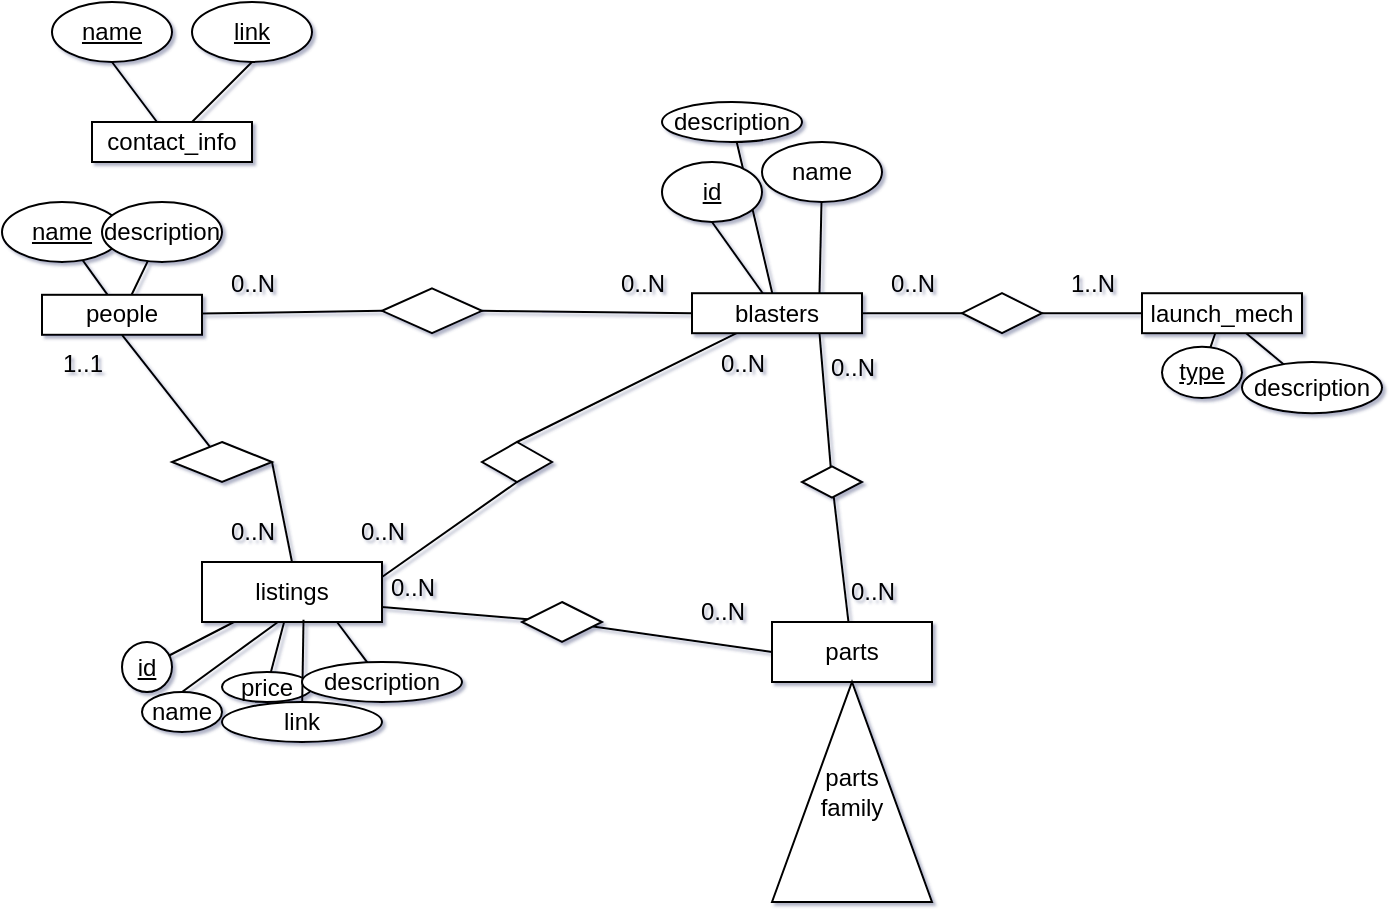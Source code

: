 <mxfile version="21.6.6" type="device">
  <diagram name="Page-1" id="jVRTwSANuptriIAOJ5WK">
    <mxGraphModel dx="794" dy="1524" grid="1" gridSize="10" guides="1" tooltips="1" connect="1" arrows="1" fold="1" page="1" pageScale="1" pageWidth="850" pageHeight="1100" math="0" shadow="1">
      <root>
        <mxCell id="0" />
        <mxCell id="1" parent="0" />
        <mxCell id="3hl7cFS-K8GNGfFw6mI9-3" value="" style="rounded=0;orthogonalLoop=1;jettySize=auto;html=1;endArrow=none;endFill=0;" parent="1" source="3hl7cFS-K8GNGfFw6mI9-1" target="3hl7cFS-K8GNGfFw6mI9-2" edge="1">
          <mxGeometry relative="1" as="geometry" />
        </mxCell>
        <mxCell id="7mRlxiWVUr4tO_FYAmdJ-11" value="" style="rounded=0;orthogonalLoop=1;jettySize=auto;html=1;endArrow=none;endFill=0;entryX=0;entryY=0.5;entryDx=0;entryDy=0;" parent="1" source="3hl7cFS-K8GNGfFw6mI9-1" target="7mRlxiWVUr4tO_FYAmdJ-9" edge="1">
          <mxGeometry relative="1" as="geometry" />
        </mxCell>
        <mxCell id="DZtyibXecPL0K3rIrzlG-8" style="rounded=0;orthogonalLoop=1;jettySize=auto;html=1;endArrow=none;endFill=0;" parent="1" source="3hl7cFS-K8GNGfFw6mI9-1" target="DZtyibXecPL0K3rIrzlG-9" edge="1">
          <mxGeometry relative="1" as="geometry">
            <mxPoint x="140" y="70" as="targetPoint" />
          </mxGeometry>
        </mxCell>
        <mxCell id="3hl7cFS-K8GNGfFw6mI9-1" value="people" style="rounded=0;whiteSpace=wrap;html=1;" parent="1" vertex="1">
          <mxGeometry x="30" y="106.4" width="80" height="20" as="geometry" />
        </mxCell>
        <mxCell id="3hl7cFS-K8GNGfFw6mI9-2" value="&lt;u&gt;name&lt;/u&gt;" style="ellipse;whiteSpace=wrap;html=1;rounded=0;" parent="1" vertex="1">
          <mxGeometry x="10" y="60" width="60" height="30" as="geometry" />
        </mxCell>
        <mxCell id="LDvFnLhQpbpHu-sAu5eW-1" style="rounded=0;orthogonalLoop=1;jettySize=auto;html=1;exitX=0.75;exitY=0;exitDx=0;exitDy=0;endArrow=none;endFill=0;" parent="1" source="7mRlxiWVUr4tO_FYAmdJ-6" target="LDvFnLhQpbpHu-sAu5eW-2" edge="1">
          <mxGeometry relative="1" as="geometry">
            <mxPoint x="470" y="180" as="targetPoint" />
          </mxGeometry>
        </mxCell>
        <mxCell id="DZtyibXecPL0K3rIrzlG-34" value="" style="rounded=0;orthogonalLoop=1;jettySize=auto;html=1;endArrow=none;endFill=0;entryX=0.5;entryY=0;entryDx=0;entryDy=0;" parent="1" source="7mRlxiWVUr4tO_FYAmdJ-6" target="DZtyibXecPL0K3rIrzlG-33" edge="1">
          <mxGeometry relative="1" as="geometry" />
        </mxCell>
        <mxCell id="Q97ecjHZX_WzcBAMWpsf-6" style="rounded=0;orthogonalLoop=1;jettySize=auto;html=1;entryX=0;entryY=0.5;entryDx=0;entryDy=0;endArrow=none;endFill=0;" parent="1" source="7mRlxiWVUr4tO_FYAmdJ-6" target="Q97ecjHZX_WzcBAMWpsf-5" edge="1">
          <mxGeometry relative="1" as="geometry" />
        </mxCell>
        <mxCell id="DftHSwd2Ka5qHWuFwskT-1" style="rounded=0;orthogonalLoop=1;jettySize=auto;html=1;endArrow=none;endFill=0;" edge="1" parent="1" source="7mRlxiWVUr4tO_FYAmdJ-6" target="DftHSwd2Ka5qHWuFwskT-2">
          <mxGeometry relative="1" as="geometry">
            <mxPoint x="370" y="20" as="targetPoint" />
          </mxGeometry>
        </mxCell>
        <mxCell id="7mRlxiWVUr4tO_FYAmdJ-6" value="blasters" style="rounded=0;whiteSpace=wrap;html=1;" parent="1" vertex="1">
          <mxGeometry x="355" y="105.61" width="85" height="20" as="geometry" />
        </mxCell>
        <mxCell id="7mRlxiWVUr4tO_FYAmdJ-8" value="" style="rounded=0;orthogonalLoop=1;jettySize=auto;html=1;endArrow=none;endFill=0;exitX=0.5;exitY=1;exitDx=0;exitDy=0;" parent="1" source="7mRlxiWVUr4tO_FYAmdJ-7" target="7mRlxiWVUr4tO_FYAmdJ-6" edge="1">
          <mxGeometry relative="1" as="geometry">
            <mxPoint x="447.438" y="190.003" as="sourcePoint" />
          </mxGeometry>
        </mxCell>
        <mxCell id="7mRlxiWVUr4tO_FYAmdJ-7" value="&lt;u&gt;id&lt;/u&gt;" style="ellipse;whiteSpace=wrap;html=1;" parent="1" vertex="1">
          <mxGeometry x="340" y="40" width="50" height="30" as="geometry" />
        </mxCell>
        <mxCell id="7mRlxiWVUr4tO_FYAmdJ-12" style="rounded=0;orthogonalLoop=1;jettySize=auto;html=1;entryX=0;entryY=0.5;entryDx=0;entryDy=0;endArrow=none;endFill=0;exitX=1;exitY=0.5;exitDx=0;exitDy=0;" parent="1" source="7mRlxiWVUr4tO_FYAmdJ-9" target="7mRlxiWVUr4tO_FYAmdJ-6" edge="1">
          <mxGeometry relative="1" as="geometry" />
        </mxCell>
        <mxCell id="7mRlxiWVUr4tO_FYAmdJ-9" value="" style="rhombus;whiteSpace=wrap;html=1;" parent="1" vertex="1">
          <mxGeometry x="200" y="103.22" width="50" height="22.39" as="geometry" />
        </mxCell>
        <mxCell id="7mRlxiWVUr4tO_FYAmdJ-10" style="edgeStyle=orthogonalEdgeStyle;rounded=0;orthogonalLoop=1;jettySize=auto;html=1;exitX=0.5;exitY=1;exitDx=0;exitDy=0;" parent="1" edge="1">
          <mxGeometry relative="1" as="geometry">
            <mxPoint x="100" y="70" as="sourcePoint" />
            <mxPoint x="100" y="70" as="targetPoint" />
          </mxGeometry>
        </mxCell>
        <mxCell id="7mRlxiWVUr4tO_FYAmdJ-14" value="0..N" style="text;html=1;align=center;verticalAlign=middle;resizable=0;points=[];autosize=1;strokeColor=none;fillColor=none;" parent="1" vertex="1">
          <mxGeometry x="305" y="85.61" width="50" height="30" as="geometry" />
        </mxCell>
        <mxCell id="7mRlxiWVUr4tO_FYAmdJ-15" value="0..N" style="text;html=1;align=center;verticalAlign=middle;resizable=0;points=[];autosize=1;strokeColor=none;fillColor=none;" parent="1" vertex="1">
          <mxGeometry x="110" y="85.61" width="50" height="30" as="geometry" />
        </mxCell>
        <mxCell id="LDvFnLhQpbpHu-sAu5eW-2" value="name" style="ellipse;whiteSpace=wrap;html=1;" parent="1" vertex="1">
          <mxGeometry x="390" y="30" width="60" height="30" as="geometry" />
        </mxCell>
        <mxCell id="DZtyibXecPL0K3rIrzlG-9" value="description" style="ellipse;whiteSpace=wrap;html=1;" parent="1" vertex="1">
          <mxGeometry x="60" y="60" width="60" height="30" as="geometry" />
        </mxCell>
        <mxCell id="DZtyibXecPL0K3rIrzlG-16" value="" style="rounded=0;orthogonalLoop=1;jettySize=auto;html=1;endArrow=none;endFill=0;" parent="1" source="DZtyibXecPL0K3rIrzlG-14" target="DZtyibXecPL0K3rIrzlG-15" edge="1">
          <mxGeometry relative="1" as="geometry" />
        </mxCell>
        <mxCell id="DZtyibXecPL0K3rIrzlG-18" value="" style="rounded=0;orthogonalLoop=1;jettySize=auto;html=1;endArrow=none;endFill=0;" parent="1" source="DZtyibXecPL0K3rIrzlG-14" target="DZtyibXecPL0K3rIrzlG-17" edge="1">
          <mxGeometry relative="1" as="geometry" />
        </mxCell>
        <mxCell id="DZtyibXecPL0K3rIrzlG-14" value="listings" style="whiteSpace=wrap;html=1;" parent="1" vertex="1">
          <mxGeometry x="110" y="240" width="90" height="30" as="geometry" />
        </mxCell>
        <mxCell id="DZtyibXecPL0K3rIrzlG-15" value="&lt;u&gt;id&lt;/u&gt;" style="ellipse;whiteSpace=wrap;html=1;" parent="1" vertex="1">
          <mxGeometry x="70" y="280" width="25" height="25" as="geometry" />
        </mxCell>
        <mxCell id="DZtyibXecPL0K3rIrzlG-17" value="price" style="ellipse;whiteSpace=wrap;html=1;" parent="1" vertex="1">
          <mxGeometry x="120" y="295" width="45" height="15" as="geometry" />
        </mxCell>
        <mxCell id="DZtyibXecPL0K3rIrzlG-22" style="rounded=0;orthogonalLoop=1;jettySize=auto;html=1;entryX=0.564;entryY=0.963;entryDx=0;entryDy=0;entryPerimeter=0;endArrow=none;endFill=0;" parent="1" source="DZtyibXecPL0K3rIrzlG-21" target="DZtyibXecPL0K3rIrzlG-14" edge="1">
          <mxGeometry relative="1" as="geometry" />
        </mxCell>
        <mxCell id="DZtyibXecPL0K3rIrzlG-21" value="link" style="ellipse;whiteSpace=wrap;html=1;" parent="1" vertex="1">
          <mxGeometry x="120" y="310" width="80" height="20" as="geometry" />
        </mxCell>
        <mxCell id="DZtyibXecPL0K3rIrzlG-24" style="rounded=0;orthogonalLoop=1;jettySize=auto;html=1;entryX=0.75;entryY=1;entryDx=0;entryDy=0;endArrow=none;endFill=0;" parent="1" source="DZtyibXecPL0K3rIrzlG-23" target="DZtyibXecPL0K3rIrzlG-14" edge="1">
          <mxGeometry relative="1" as="geometry" />
        </mxCell>
        <mxCell id="DZtyibXecPL0K3rIrzlG-23" value="description" style="ellipse;whiteSpace=wrap;html=1;" parent="1" vertex="1">
          <mxGeometry x="160" y="290" width="80" height="20" as="geometry" />
        </mxCell>
        <mxCell id="DZtyibXecPL0K3rIrzlG-30" style="rounded=0;orthogonalLoop=1;jettySize=auto;html=1;exitX=1;exitY=0.5;exitDx=0;exitDy=0;entryX=0.5;entryY=0;entryDx=0;entryDy=0;endArrow=none;endFill=0;" parent="1" source="DZtyibXecPL0K3rIrzlG-27" target="DZtyibXecPL0K3rIrzlG-14" edge="1">
          <mxGeometry relative="1" as="geometry" />
        </mxCell>
        <mxCell id="DftHSwd2Ka5qHWuFwskT-17" style="rounded=0;orthogonalLoop=1;jettySize=auto;html=1;entryX=0.5;entryY=1;entryDx=0;entryDy=0;endArrow=none;endFill=0;" edge="1" parent="1" source="DZtyibXecPL0K3rIrzlG-27" target="3hl7cFS-K8GNGfFw6mI9-1">
          <mxGeometry relative="1" as="geometry" />
        </mxCell>
        <mxCell id="DZtyibXecPL0K3rIrzlG-27" value="" style="rhombus;whiteSpace=wrap;html=1;" parent="1" vertex="1">
          <mxGeometry x="95" y="180" width="50" height="20" as="geometry" />
        </mxCell>
        <mxCell id="3MKL6M3v6x6dqjtd1o5H-1" style="rounded=0;orthogonalLoop=1;jettySize=auto;html=1;entryX=1;entryY=0.25;entryDx=0;entryDy=0;exitX=0.5;exitY=1;exitDx=0;exitDy=0;endArrow=none;endFill=0;" parent="1" source="DZtyibXecPL0K3rIrzlG-33" target="DZtyibXecPL0K3rIrzlG-14" edge="1">
          <mxGeometry relative="1" as="geometry" />
        </mxCell>
        <mxCell id="DZtyibXecPL0K3rIrzlG-33" value="" style="rhombus;whiteSpace=wrap;html=1;rounded=0;" parent="1" vertex="1">
          <mxGeometry x="250" y="180" width="35" height="20" as="geometry" />
        </mxCell>
        <mxCell id="3MKL6M3v6x6dqjtd1o5H-2" value="0..N" style="text;html=1;align=center;verticalAlign=middle;resizable=0;points=[];autosize=1;strokeColor=none;fillColor=none;" parent="1" vertex="1">
          <mxGeometry x="355" y="125.61" width="50" height="30" as="geometry" />
        </mxCell>
        <mxCell id="3MKL6M3v6x6dqjtd1o5H-3" value="0..N" style="text;html=1;align=center;verticalAlign=middle;resizable=0;points=[];autosize=1;strokeColor=none;fillColor=none;" parent="1" vertex="1">
          <mxGeometry x="175" y="210" width="50" height="30" as="geometry" />
        </mxCell>
        <mxCell id="d2FX3A2YHamCzMUw67bL-2" style="rounded=0;orthogonalLoop=1;jettySize=auto;html=1;entryX=0.422;entryY=1;entryDx=0;entryDy=0;entryPerimeter=0;endArrow=none;endFill=0;exitX=0.5;exitY=0;exitDx=0;exitDy=0;" parent="1" source="d2FX3A2YHamCzMUw67bL-1" target="DZtyibXecPL0K3rIrzlG-14" edge="1">
          <mxGeometry relative="1" as="geometry" />
        </mxCell>
        <mxCell id="d2FX3A2YHamCzMUw67bL-1" value="name" style="ellipse;whiteSpace=wrap;html=1;" parent="1" vertex="1">
          <mxGeometry x="80" y="305" width="40" height="20" as="geometry" />
        </mxCell>
        <mxCell id="Q97ecjHZX_WzcBAMWpsf-3" value="" style="rounded=0;orthogonalLoop=1;jettySize=auto;html=1;endArrow=none;endFill=0;" parent="1" source="Q97ecjHZX_WzcBAMWpsf-1" target="Q97ecjHZX_WzcBAMWpsf-4" edge="1">
          <mxGeometry relative="1" as="geometry">
            <mxPoint x="600" y="185.61" as="targetPoint" />
          </mxGeometry>
        </mxCell>
        <mxCell id="DftHSwd2Ka5qHWuFwskT-4" value="" style="rounded=0;orthogonalLoop=1;jettySize=auto;html=1;endArrow=none;endFill=0;" edge="1" parent="1" source="Q97ecjHZX_WzcBAMWpsf-1" target="DftHSwd2Ka5qHWuFwskT-3">
          <mxGeometry relative="1" as="geometry" />
        </mxCell>
        <mxCell id="Q97ecjHZX_WzcBAMWpsf-1" value="launch_mech" style="whiteSpace=wrap;html=1;" parent="1" vertex="1">
          <mxGeometry x="580" y="105.61" width="80" height="20" as="geometry" />
        </mxCell>
        <mxCell id="Q97ecjHZX_WzcBAMWpsf-4" value="&lt;u&gt;type&lt;/u&gt;" style="ellipse;whiteSpace=wrap;html=1;" parent="1" vertex="1">
          <mxGeometry x="590" y="132.39" width="40" height="25.61" as="geometry" />
        </mxCell>
        <mxCell id="Q97ecjHZX_WzcBAMWpsf-7" style="rounded=0;orthogonalLoop=1;jettySize=auto;html=1;entryX=0;entryY=0.5;entryDx=0;entryDy=0;endArrow=none;endFill=0;" parent="1" source="Q97ecjHZX_WzcBAMWpsf-5" target="Q97ecjHZX_WzcBAMWpsf-1" edge="1">
          <mxGeometry relative="1" as="geometry" />
        </mxCell>
        <mxCell id="Q97ecjHZX_WzcBAMWpsf-5" value="" style="rhombus;whiteSpace=wrap;html=1;" parent="1" vertex="1">
          <mxGeometry x="490" y="105.61" width="40" height="20" as="geometry" />
        </mxCell>
        <mxCell id="Q97ecjHZX_WzcBAMWpsf-8" value="0..N" style="text;html=1;align=center;verticalAlign=middle;resizable=0;points=[];autosize=1;strokeColor=none;fillColor=none;" parent="1" vertex="1">
          <mxGeometry x="440" y="85.61" width="50" height="30" as="geometry" />
        </mxCell>
        <mxCell id="Q97ecjHZX_WzcBAMWpsf-9" value="1..N" style="text;html=1;align=center;verticalAlign=middle;resizable=0;points=[];autosize=1;strokeColor=none;fillColor=none;" parent="1" vertex="1">
          <mxGeometry x="530" y="85.61" width="50" height="30" as="geometry" />
        </mxCell>
        <mxCell id="DftHSwd2Ka5qHWuFwskT-2" value="description" style="ellipse;whiteSpace=wrap;html=1;" vertex="1" parent="1">
          <mxGeometry x="340" y="10" width="70" height="20" as="geometry" />
        </mxCell>
        <mxCell id="DftHSwd2Ka5qHWuFwskT-3" value="description" style="ellipse;whiteSpace=wrap;html=1;" vertex="1" parent="1">
          <mxGeometry x="630" y="140" width="70" height="25.61" as="geometry" />
        </mxCell>
        <mxCell id="DftHSwd2Ka5qHWuFwskT-8" value="" style="rounded=0;orthogonalLoop=1;jettySize=auto;html=1;endArrow=none;endFill=0;" edge="1" parent="1" source="DftHSwd2Ka5qHWuFwskT-7" target="DftHSwd2Ka5qHWuFwskT-12">
          <mxGeometry relative="1" as="geometry">
            <mxPoint x="450" y="235.61" as="targetPoint" />
          </mxGeometry>
        </mxCell>
        <mxCell id="DftHSwd2Ka5qHWuFwskT-7" value="parts" style="whiteSpace=wrap;html=1;" vertex="1" parent="1">
          <mxGeometry x="395" y="270" width="80" height="30" as="geometry" />
        </mxCell>
        <mxCell id="DftHSwd2Ka5qHWuFwskT-13" style="rounded=0;orthogonalLoop=1;jettySize=auto;html=1;entryX=0.75;entryY=1;entryDx=0;entryDy=0;endArrow=none;endFill=0;" edge="1" parent="1" source="DftHSwd2Ka5qHWuFwskT-12" target="7mRlxiWVUr4tO_FYAmdJ-6">
          <mxGeometry relative="1" as="geometry" />
        </mxCell>
        <mxCell id="DftHSwd2Ka5qHWuFwskT-12" value="" style="rhombus;whiteSpace=wrap;html=1;" vertex="1" parent="1">
          <mxGeometry x="410" y="192.2" width="30" height="15.61" as="geometry" />
        </mxCell>
        <mxCell id="DftHSwd2Ka5qHWuFwskT-14" value="0..N" style="text;html=1;align=center;verticalAlign=middle;resizable=0;points=[];autosize=1;strokeColor=none;fillColor=none;" vertex="1" parent="1">
          <mxGeometry x="420" y="240" width="50" height="30" as="geometry" />
        </mxCell>
        <mxCell id="DftHSwd2Ka5qHWuFwskT-15" value="0..N" style="text;html=1;align=center;verticalAlign=middle;resizable=0;points=[];autosize=1;strokeColor=none;fillColor=none;" vertex="1" parent="1">
          <mxGeometry x="410" y="128" width="50" height="30" as="geometry" />
        </mxCell>
        <mxCell id="DftHSwd2Ka5qHWuFwskT-16" value="0..N" style="text;html=1;align=center;verticalAlign=middle;resizable=0;points=[];autosize=1;strokeColor=none;fillColor=none;" vertex="1" parent="1">
          <mxGeometry x="110" y="210" width="50" height="30" as="geometry" />
        </mxCell>
        <mxCell id="DftHSwd2Ka5qHWuFwskT-18" value="1..1" style="text;html=1;align=center;verticalAlign=middle;resizable=0;points=[];autosize=1;strokeColor=none;fillColor=none;" vertex="1" parent="1">
          <mxGeometry x="30" y="125.61" width="40" height="30" as="geometry" />
        </mxCell>
        <mxCell id="DftHSwd2Ka5qHWuFwskT-21" style="rounded=0;orthogonalLoop=1;jettySize=auto;html=1;entryX=0;entryY=0.5;entryDx=0;entryDy=0;endArrow=none;endFill=0;" edge="1" parent="1" source="DftHSwd2Ka5qHWuFwskT-20" target="DftHSwd2Ka5qHWuFwskT-7">
          <mxGeometry relative="1" as="geometry" />
        </mxCell>
        <mxCell id="DftHSwd2Ka5qHWuFwskT-22" style="rounded=0;orthogonalLoop=1;jettySize=auto;html=1;entryX=1;entryY=0.75;entryDx=0;entryDy=0;endArrow=none;endFill=0;" edge="1" parent="1" source="DftHSwd2Ka5qHWuFwskT-20" target="DZtyibXecPL0K3rIrzlG-14">
          <mxGeometry relative="1" as="geometry" />
        </mxCell>
        <mxCell id="DftHSwd2Ka5qHWuFwskT-20" value="" style="rhombus;whiteSpace=wrap;html=1;" vertex="1" parent="1">
          <mxGeometry x="270" y="260" width="40" height="20" as="geometry" />
        </mxCell>
        <mxCell id="DftHSwd2Ka5qHWuFwskT-23" value="0..N" style="text;html=1;align=center;verticalAlign=middle;resizable=0;points=[];autosize=1;strokeColor=none;fillColor=none;" vertex="1" parent="1">
          <mxGeometry x="345" y="250" width="50" height="30" as="geometry" />
        </mxCell>
        <mxCell id="DftHSwd2Ka5qHWuFwskT-24" value="0..N" style="text;html=1;align=center;verticalAlign=middle;resizable=0;points=[];autosize=1;strokeColor=none;fillColor=none;" vertex="1" parent="1">
          <mxGeometry x="190" y="237.81" width="50" height="30" as="geometry" />
        </mxCell>
        <mxCell id="DftHSwd2Ka5qHWuFwskT-25" value="parts&lt;br&gt;family" style="triangle;whiteSpace=wrap;html=1;direction=north;" vertex="1" parent="1">
          <mxGeometry x="395" y="300" width="80" height="110" as="geometry" />
        </mxCell>
        <mxCell id="DftHSwd2Ka5qHWuFwskT-29" style="rounded=0;orthogonalLoop=1;jettySize=auto;html=1;entryX=0.5;entryY=1;entryDx=0;entryDy=0;endArrow=none;endFill=0;" edge="1" parent="1" source="DftHSwd2Ka5qHWuFwskT-26" target="DftHSwd2Ka5qHWuFwskT-28">
          <mxGeometry relative="1" as="geometry" />
        </mxCell>
        <mxCell id="DftHSwd2Ka5qHWuFwskT-30" style="rounded=0;orthogonalLoop=1;jettySize=auto;html=1;entryX=0.5;entryY=1;entryDx=0;entryDy=0;endArrow=none;endFill=0;" edge="1" parent="1" source="DftHSwd2Ka5qHWuFwskT-26" target="DftHSwd2Ka5qHWuFwskT-27">
          <mxGeometry relative="1" as="geometry" />
        </mxCell>
        <mxCell id="DftHSwd2Ka5qHWuFwskT-26" value="contact_info" style="whiteSpace=wrap;html=1;" vertex="1" parent="1">
          <mxGeometry x="55" y="20" width="80" height="20" as="geometry" />
        </mxCell>
        <mxCell id="DftHSwd2Ka5qHWuFwskT-27" value="&lt;u&gt;name&lt;/u&gt;" style="ellipse;whiteSpace=wrap;html=1;rounded=0;" vertex="1" parent="1">
          <mxGeometry x="35" y="-40" width="60" height="30" as="geometry" />
        </mxCell>
        <mxCell id="DftHSwd2Ka5qHWuFwskT-28" value="&lt;u&gt;link&lt;/u&gt;" style="ellipse;whiteSpace=wrap;html=1;" vertex="1" parent="1">
          <mxGeometry x="105" y="-40" width="60" height="30" as="geometry" />
        </mxCell>
      </root>
    </mxGraphModel>
  </diagram>
</mxfile>
